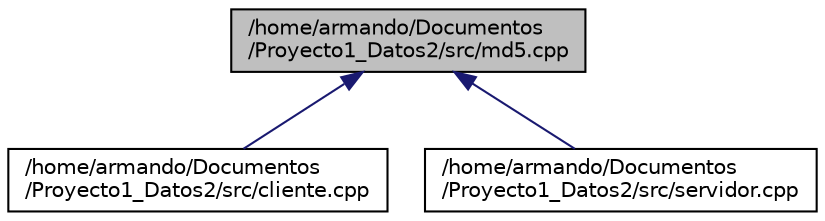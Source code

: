 digraph "/home/armando/Documentos/Proyecto1_Datos2/src/md5.cpp"
{
  edge [fontname="Helvetica",fontsize="10",labelfontname="Helvetica",labelfontsize="10"];
  node [fontname="Helvetica",fontsize="10",shape=record];
  Node5 [label="/home/armando/Documentos\l/Proyecto1_Datos2/src/md5.cpp",height=0.2,width=0.4,color="black", fillcolor="grey75", style="filled", fontcolor="black"];
  Node5 -> Node6 [dir="back",color="midnightblue",fontsize="10",style="solid",fontname="Helvetica"];
  Node6 [label="/home/armando/Documentos\l/Proyecto1_Datos2/src/cliente.cpp",height=0.2,width=0.4,color="black", fillcolor="white", style="filled",URL="$cliente_8cpp.html"];
  Node5 -> Node7 [dir="back",color="midnightblue",fontsize="10",style="solid",fontname="Helvetica"];
  Node7 [label="/home/armando/Documentos\l/Proyecto1_Datos2/src/servidor.cpp",height=0.2,width=0.4,color="black", fillcolor="white", style="filled",URL="$servidor_8cpp.html"];
}
